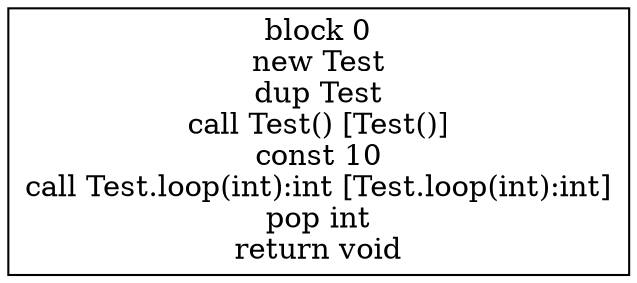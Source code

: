 digraph "Test.main():void" {
size = "11,7.5";
codeblock_0 [ shape = box, label = "block 0\nnew Test\ndup Test\ncall Test() [Test()]\nconst 10\ncall Test.loop(int):int [Test.loop(int):int]\npop int\nreturn void"];
}